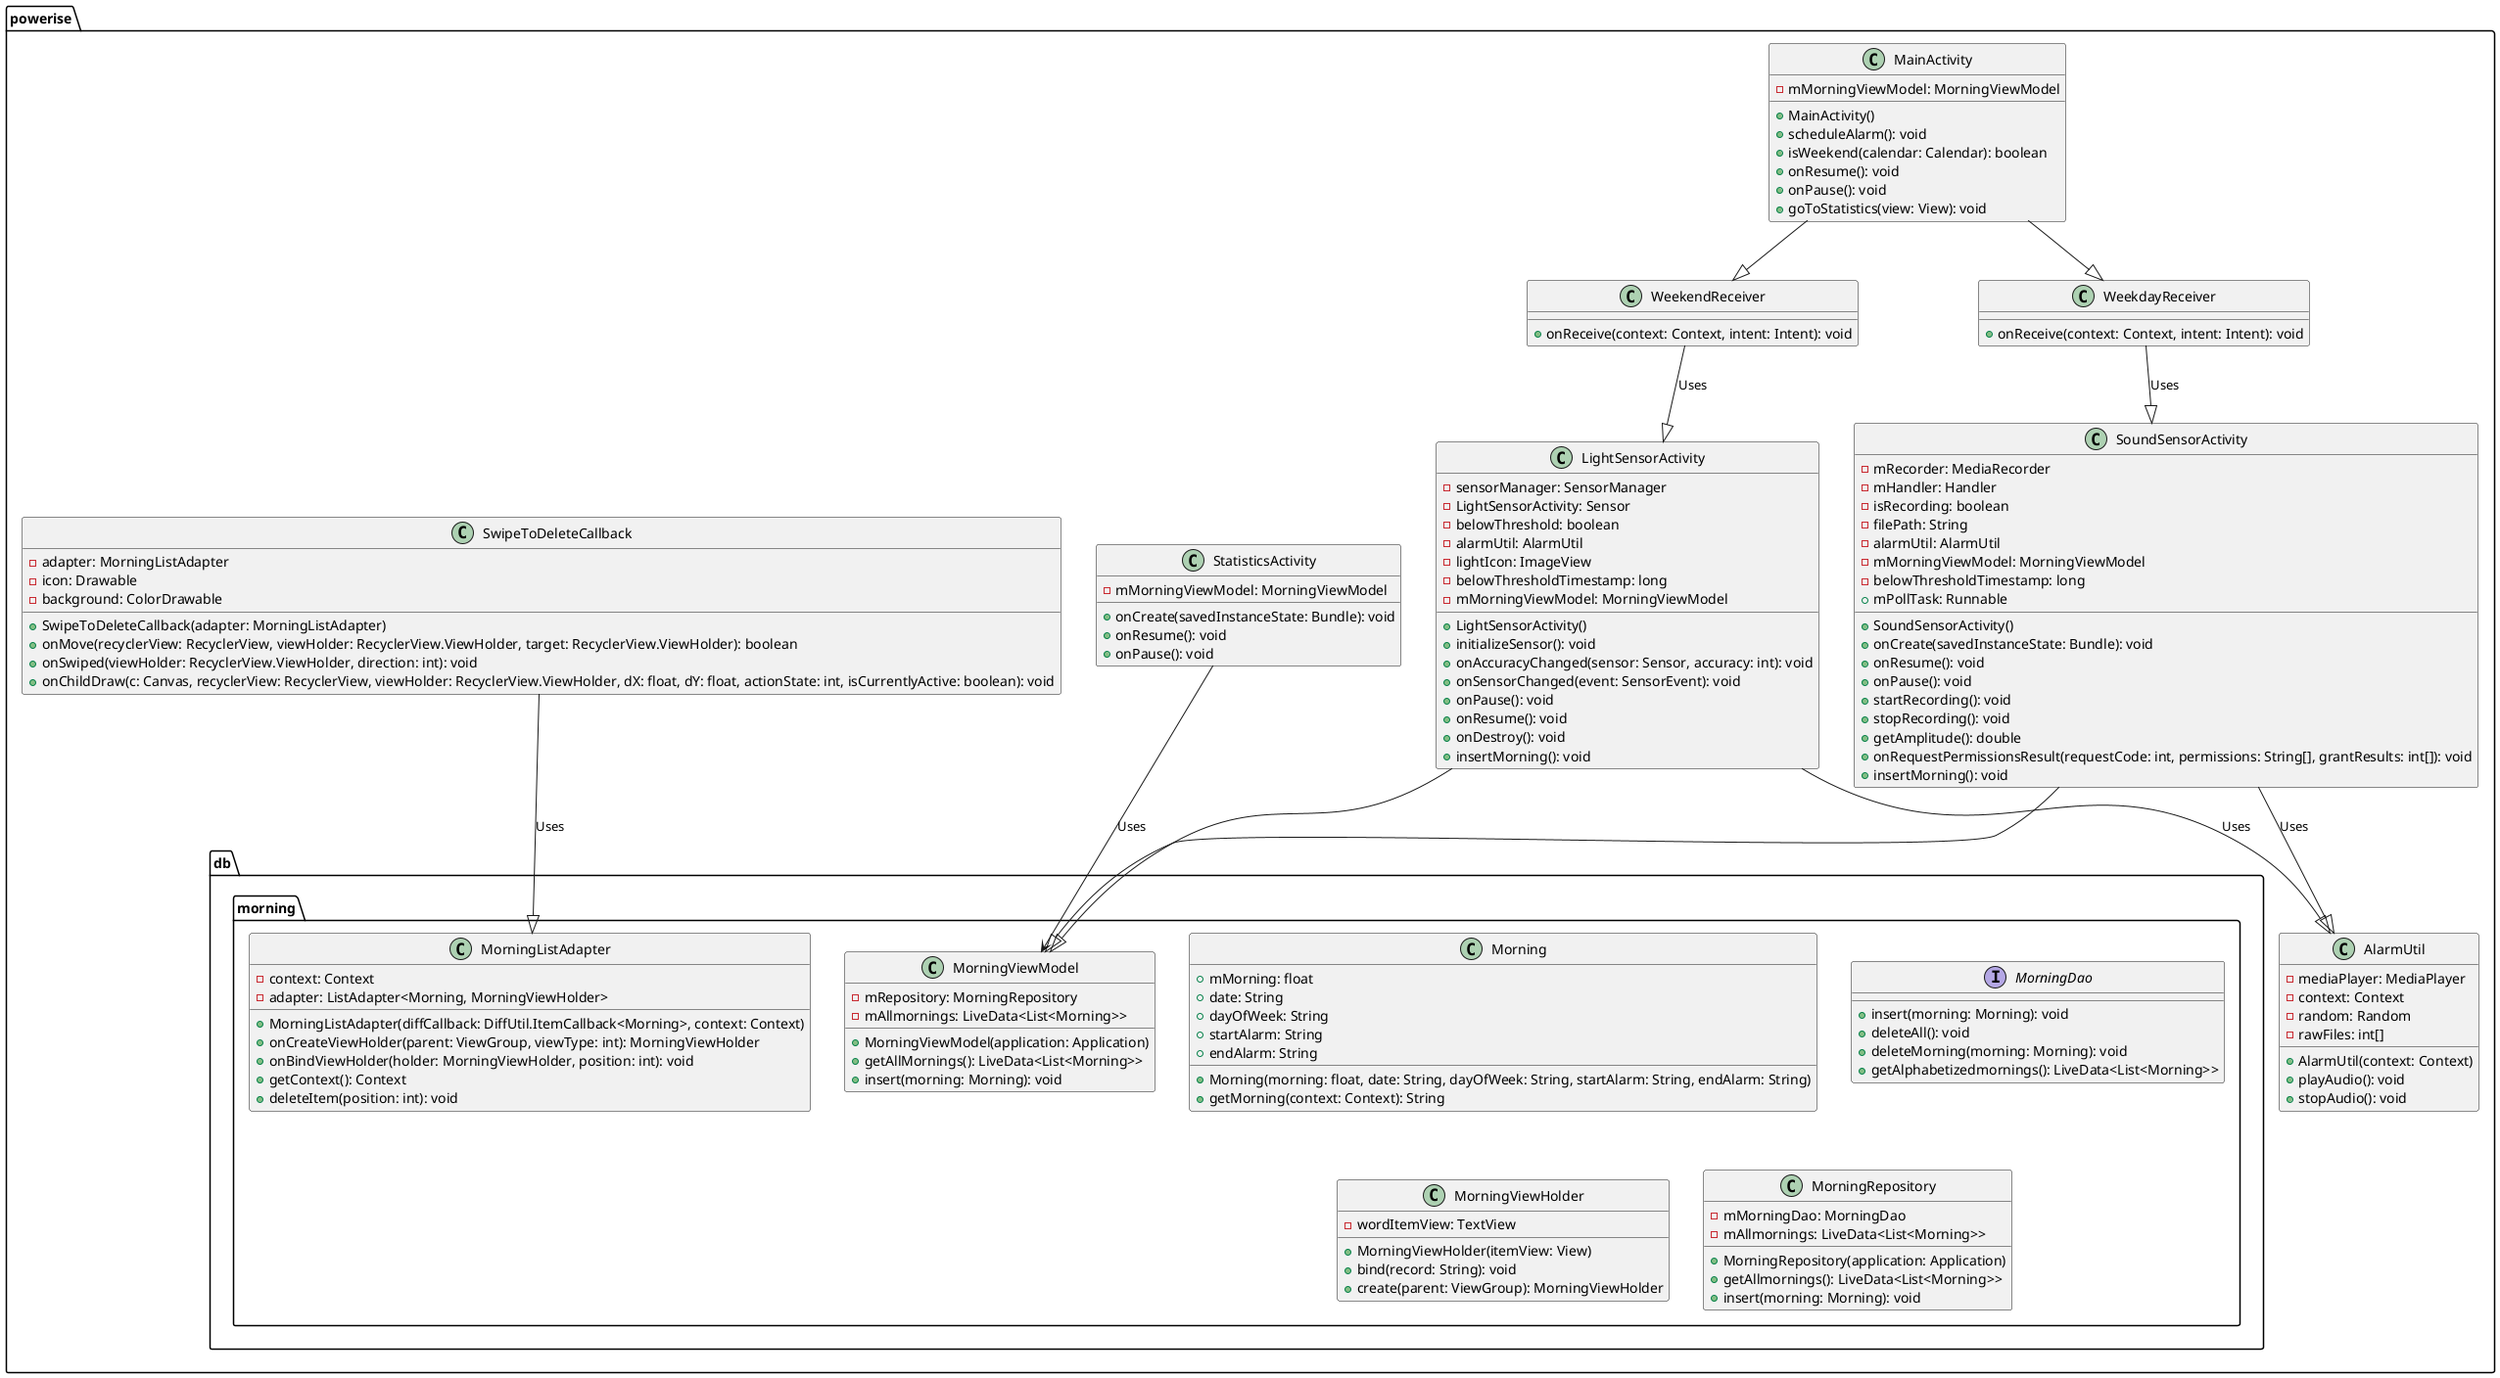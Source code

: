 @startuml

package "powerise.db.morning" {
    class Morning {
        +mMorning: float
        +date: String
        +dayOfWeek: String
        +startAlarm: String
        +endAlarm: String
        {method} +Morning(morning: float, date: String, dayOfWeek: String, startAlarm: String, endAlarm: String)
        {method} +getMorning(context: Context): String
    }

    interface MorningDao {
        +insert(morning: Morning): void
        +deleteAll(): void
        +deleteMorning(morning: Morning): void
        +getAlphabetizedmornings(): LiveData<List<Morning>>
    }

    class MorningListAdapter {
        -context: Context
        -adapter: ListAdapter<Morning, MorningViewHolder>
        +MorningListAdapter(diffCallback: DiffUtil.ItemCallback<Morning>, context: Context)
        +onCreateViewHolder(parent: ViewGroup, viewType: int): MorningViewHolder
        +onBindViewHolder(holder: MorningViewHolder, position: int): void
        +getContext(): Context
        +deleteItem(position: int): void
    }

    class MorningViewHolder {
        -wordItemView: TextView
        +MorningViewHolder(itemView: View)
        +bind(record: String): void
        +create(parent: ViewGroup): MorningViewHolder
    }

    class MorningRepository {
        -mMorningDao: MorningDao
        -mAllmornings: LiveData<List<Morning>>
        +MorningRepository(application: Application)
        +getAllmornings(): LiveData<List<Morning>>
        +insert(morning: Morning): void
    }

    class MorningViewModel {
        -mRepository: MorningRepository
        -mAllmornings: LiveData<List<Morning>>
        +MorningViewModel(application: Application)
        +getAllMornings(): LiveData<List<Morning>>
        +insert(morning: Morning): void
    }
}

package "powerise" {
    class AlarmUtil {
        -mediaPlayer: MediaPlayer
        -context: Context
        -random: Random
        -rawFiles: int[]
        +AlarmUtil(context: Context)
        +playAudio(): void
        +stopAudio(): void
    }

    class LightSensorActivity {
        -sensorManager: SensorManager
        -LightSensorActivity: Sensor
        -belowThreshold: boolean
        -alarmUtil: AlarmUtil
        -lightIcon: ImageView
        -belowThresholdTimestamp: long
        -mMorningViewModel: MorningViewModel
        +LightSensorActivity()
        +initializeSensor(): void
        +onAccuracyChanged(sensor: Sensor, accuracy: int): void
        +onSensorChanged(event: SensorEvent): void
        +onPause(): void
        +onResume(): void
        +onDestroy(): void
        +insertMorning(): void
    }

    class MainActivity {
        -mMorningViewModel: MorningViewModel
        +MainActivity()
        +scheduleAlarm(): void
        +isWeekend(calendar: Calendar): boolean
        +onResume(): void
        +onPause(): void
        +goToStatistics(view: View): void
    }

    class SoundSensorActivity {
        -mRecorder: MediaRecorder
        -mHandler: Handler
        -isRecording: boolean
        -filePath: String
        -alarmUtil: AlarmUtil
        -mMorningViewModel: MorningViewModel
        -belowThresholdTimestamp: long
        +SoundSensorActivity()
        +onCreate(savedInstanceState: Bundle): void
        +onResume(): void
        +onPause(): void
        +startRecording(): void
        +mPollTask: Runnable
        +stopRecording(): void
        +getAmplitude(): double
        +onRequestPermissionsResult(requestCode: int, permissions: String[], grantResults: int[]): void
        +insertMorning(): void
    }

    class StatisticsActivity {
        -mMorningViewModel: MorningViewModel
        +onCreate(savedInstanceState: Bundle): void
        +onResume(): void
        +onPause(): void
    }

    class SwipeToDeleteCallback {
        -adapter: MorningListAdapter
        -icon: Drawable
        -background: ColorDrawable
        +SwipeToDeleteCallback(adapter: MorningListAdapter)
        +onMove(recyclerView: RecyclerView, viewHolder: RecyclerView.ViewHolder, target: RecyclerView.ViewHolder): boolean
        +onSwiped(viewHolder: RecyclerView.ViewHolder, direction: int): void
        +onChildDraw(c: Canvas, recyclerView: RecyclerView, viewHolder: RecyclerView.ViewHolder, dX: float, dY: float, actionState: int, isCurrentlyActive: boolean): void
    }

    class WeekdayReceiver {
        +onReceive(context: Context, intent: Intent): void
    }

    class WeekendReceiver {
        +onReceive(context: Context, intent: Intent): void
    }

    StatisticsActivity --> MorningViewModel: Uses
    SwipeToDeleteCallback --|> MorningListAdapter: Uses
    WeekendReceiver --|> LightSensorActivity: Uses
    WeekdayReceiver --|> SoundSensorActivity: Uses

    MainActivity --|> WeekdayReceiver
    MainActivity --|> WeekendReceiver
    LightSensorActivity --|> AlarmUtil: Uses
    SoundSensorActivity --|> AlarmUtil: Uses

    LightSensorActivity --|> MorningViewModel
    SoundSensorActivity --|> MorningViewModel
}

@enduml
